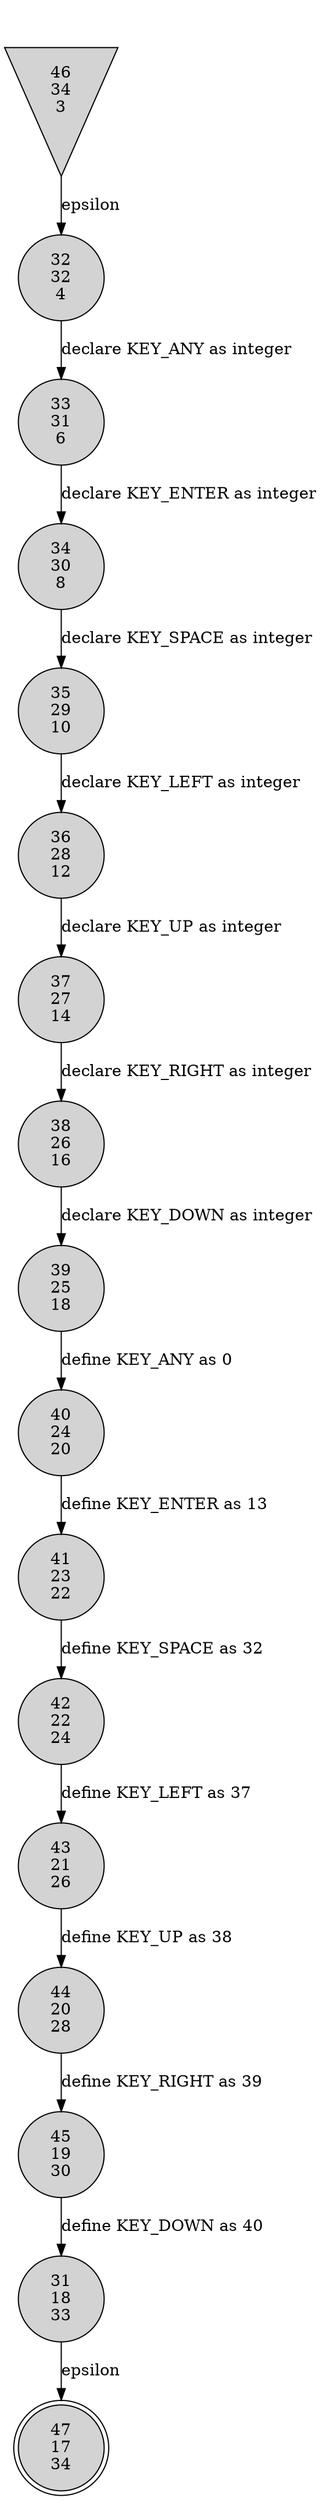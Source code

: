 digraph relation {
    node [shape=circle, style=filled];
    32 [label="32
32
4" shape=circle penwidth=1]
    33 [label="33
31
6" shape=circle penwidth=1]
    34 [label="34
30
8" shape=circle penwidth=1]
    35 [label="35
29
10" shape=circle penwidth=1]
    36 [label="36
28
12" shape=circle penwidth=1]
    37 [label="37
27
14" shape=circle penwidth=1]
    38 [label="38
26
16" shape=circle penwidth=1]
    39 [label="39
25
18" shape=circle penwidth=1]
    40 [label="40
24
20" shape=circle penwidth=1]
    41 [label="41
23
22" shape=circle penwidth=1]
    42 [label="42
22
24" shape=circle penwidth=1]
    43 [label="43
21
26" shape=circle penwidth=1]
    44 [label="44
20
28" shape=circle penwidth=1]
    45 [label="45
19
30" shape=circle penwidth=1]
    46 [label="46
34
3" shape=invtriangle penwidth=1]
    47 [label="47
17
34" shape=doublecircle penwidth=1]
    31 [label="31
18
33" shape=circle penwidth=1]
    46 -> 32 [label="epsilon"];
    32 -> 33 [label="declare KEY_ANY as integer"];
    33 -> 34 [label="declare KEY_ENTER as integer"];
    34 -> 35 [label="declare KEY_SPACE as integer"];
    35 -> 36 [label="declare KEY_LEFT as integer"];
    36 -> 37 [label="declare KEY_UP as integer"];
    37 -> 38 [label="declare KEY_RIGHT as integer"];
    38 -> 39 [label="declare KEY_DOWN as integer"];
    39 -> 40 [label="define KEY_ANY as 0"];
    40 -> 41 [label="define KEY_ENTER as 13"];
    41 -> 42 [label="define KEY_SPACE as 32"];
    42 -> 43 [label="define KEY_LEFT as 37"];
    43 -> 44 [label="define KEY_UP as 38"];
    44 -> 45 [label="define KEY_RIGHT as 39"];
    45 -> 31 [label="define KEY_DOWN as 40"];
    31 -> 47 [label="epsilon"];
}

